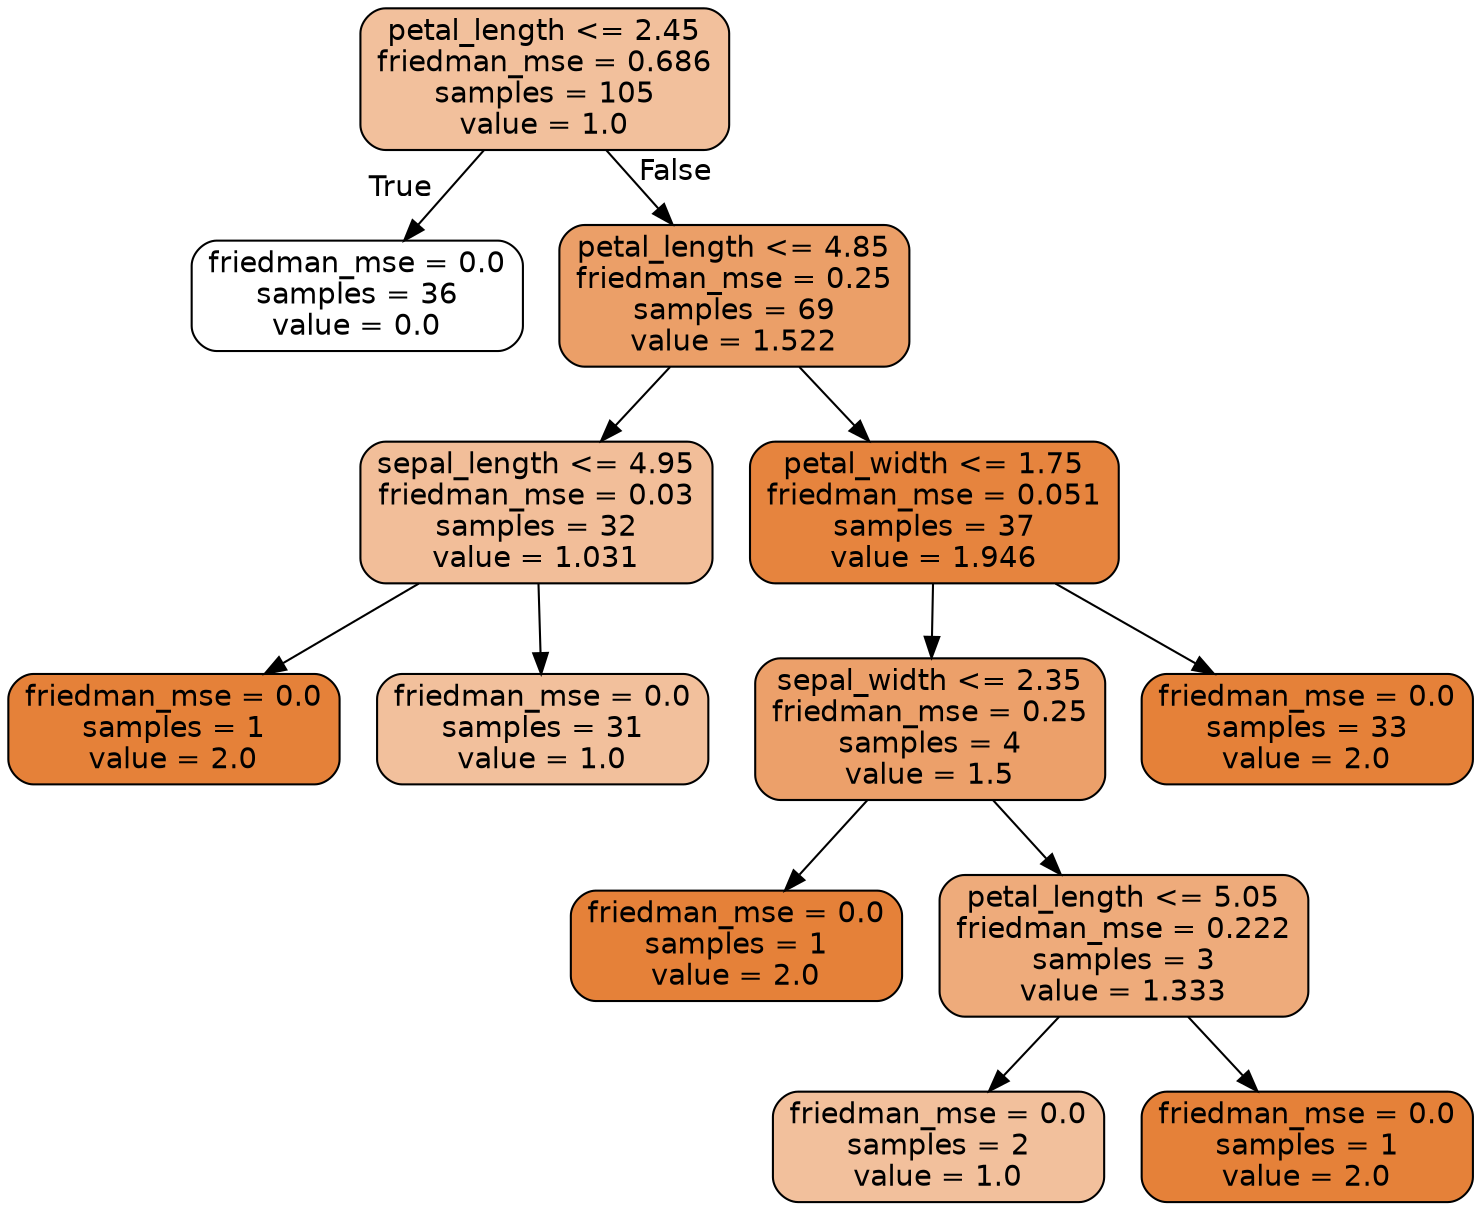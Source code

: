 digraph Tree {
node [shape=box, style="filled, rounded", color="black", fontname="helvetica"] ;
edge [fontname="helvetica"] ;
0 [label="petal_length <= 2.45\nfriedman_mse = 0.686\nsamples = 105\nvalue = 1.0", fillcolor="#f2c09c"] ;
1 [label="friedman_mse = 0.0\nsamples = 36\nvalue = 0.0", fillcolor="#ffffff"] ;
0 -> 1 [labeldistance=2.5, labelangle=45, headlabel="True"] ;
2 [label="petal_length <= 4.85\nfriedman_mse = 0.25\nsamples = 69\nvalue = 1.522", fillcolor="#eb9f68"] ;
0 -> 2 [labeldistance=2.5, labelangle=-45, headlabel="False"] ;
3 [label="sepal_length <= 4.95\nfriedman_mse = 0.03\nsamples = 32\nvalue = 1.031", fillcolor="#f2be99"] ;
2 -> 3 ;
4 [label="friedman_mse = 0.0\nsamples = 1\nvalue = 2.0", fillcolor="#e58139"] ;
3 -> 4 ;
5 [label="friedman_mse = 0.0\nsamples = 31\nvalue = 1.0", fillcolor="#f2c09c"] ;
3 -> 5 ;
6 [label="petal_width <= 1.75\nfriedman_mse = 0.051\nsamples = 37\nvalue = 1.946", fillcolor="#e6843e"] ;
2 -> 6 ;
7 [label="sepal_width <= 2.35\nfriedman_mse = 0.25\nsamples = 4\nvalue = 1.5", fillcolor="#eca06a"] ;
6 -> 7 ;
8 [label="friedman_mse = 0.0\nsamples = 1\nvalue = 2.0", fillcolor="#e58139"] ;
7 -> 8 ;
9 [label="petal_length <= 5.05\nfriedman_mse = 0.222\nsamples = 3\nvalue = 1.333", fillcolor="#eeab7b"] ;
7 -> 9 ;
10 [label="friedman_mse = 0.0\nsamples = 2\nvalue = 1.0", fillcolor="#f2c09c"] ;
9 -> 10 ;
11 [label="friedman_mse = 0.0\nsamples = 1\nvalue = 2.0", fillcolor="#e58139"] ;
9 -> 11 ;
12 [label="friedman_mse = 0.0\nsamples = 33\nvalue = 2.0", fillcolor="#e58139"] ;
6 -> 12 ;
}